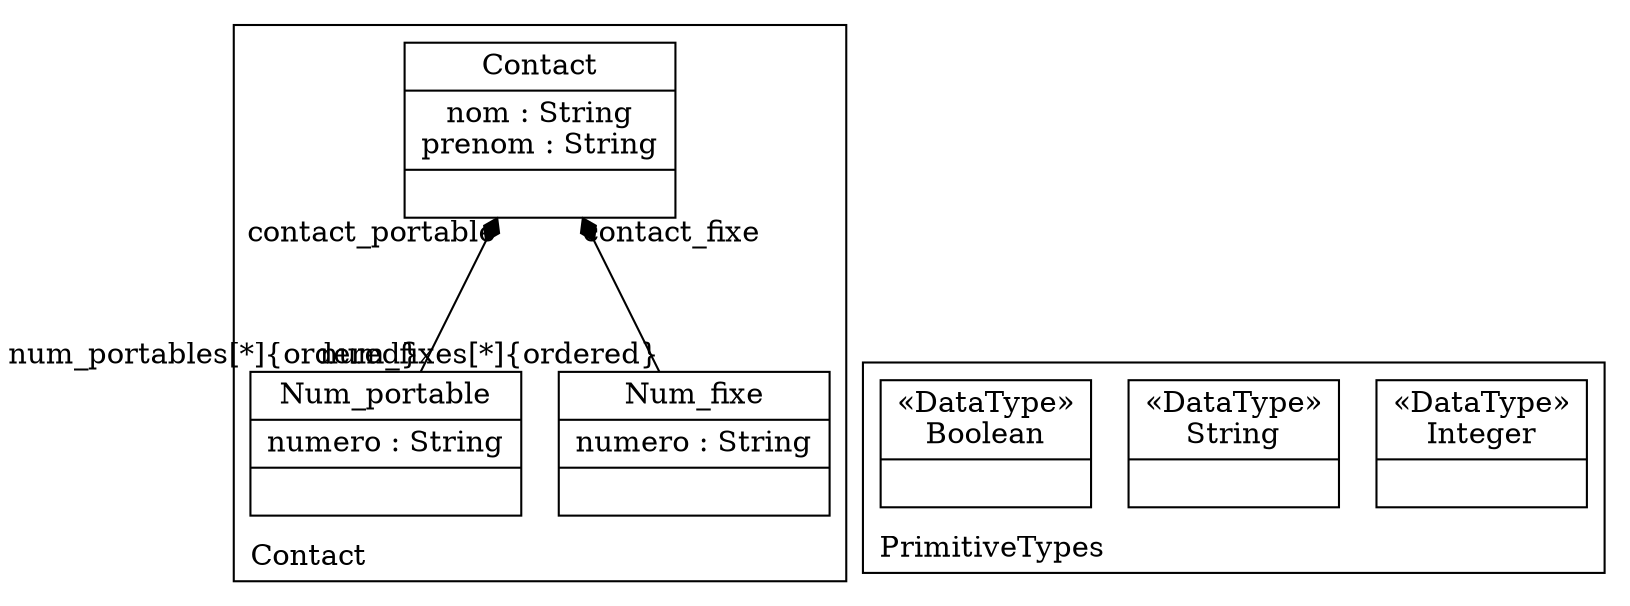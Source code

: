 digraph "KM3 Model in DOT" {
graph[rankdir=BT,labeljust=l,labelloc=t,nodeSep=0.75,compound=true];
 subgraph "cluster_Contact"{
labelloc=t
color=black
label=Contact
 node[shape=record];
Contact[label="{Contact|nom : String\nprenom : String| }"]
;
 node[shape=record];
Num_fixe[label="{Num_fixe|numero : String| }"]
 Num_fixe->Contact[arrowhead=diamond,arrowtail=none,headlabel="contact_fixe",taillabel="num_fixes[*]{ordered}",group=Contact,minlen=2,constraint=true,]
;
 node[shape=record];
Num_portable[label="{Num_portable|numero : String| }"]
 Num_portable->Contact[arrowhead=diamond,arrowtail=none,headlabel="contact_portable",taillabel="num_portables[*]{ordered}",group=Contact,minlen=2,constraint=true,]
;

} subgraph "cluster_PrimitiveTypes"{
labelloc=t
color=black
label=PrimitiveTypes
 node[shape=record];
Integer[label="{&#171;DataType&#187;\nInteger|}"]
;
 node[shape=record];
String[label="{&#171;DataType&#187;\nString|}"]
;
 node[shape=record];
Boolean[label="{&#171;DataType&#187;\nBoolean|}"]
;

}
}